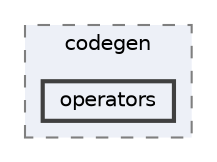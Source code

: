 digraph "Arduino/GetStartedWithMachineLearningOnArduino/tflite-micro-main/codegen/operators"
{
 // LATEX_PDF_SIZE
  bgcolor="transparent";
  edge [fontname=Helvetica,fontsize=10,labelfontname=Helvetica,labelfontsize=10];
  node [fontname=Helvetica,fontsize=10,shape=box,height=0.2,width=0.4];
  compound=true
  subgraph clusterdir_2fece6b1fc2c2a9489c6b885f8ac0b63 {
    graph [ bgcolor="#edf0f7", pencolor="grey50", label="codegen", fontname=Helvetica,fontsize=10 style="filled,dashed", URL="dir_2fece6b1fc2c2a9489c6b885f8ac0b63.html",tooltip=""]
  dir_32caf37982dff2725a8f860bd6227b63 [label="operators", fillcolor="#edf0f7", color="grey25", style="filled,bold", URL="dir_32caf37982dff2725a8f860bd6227b63.html",tooltip=""];
  }
}
